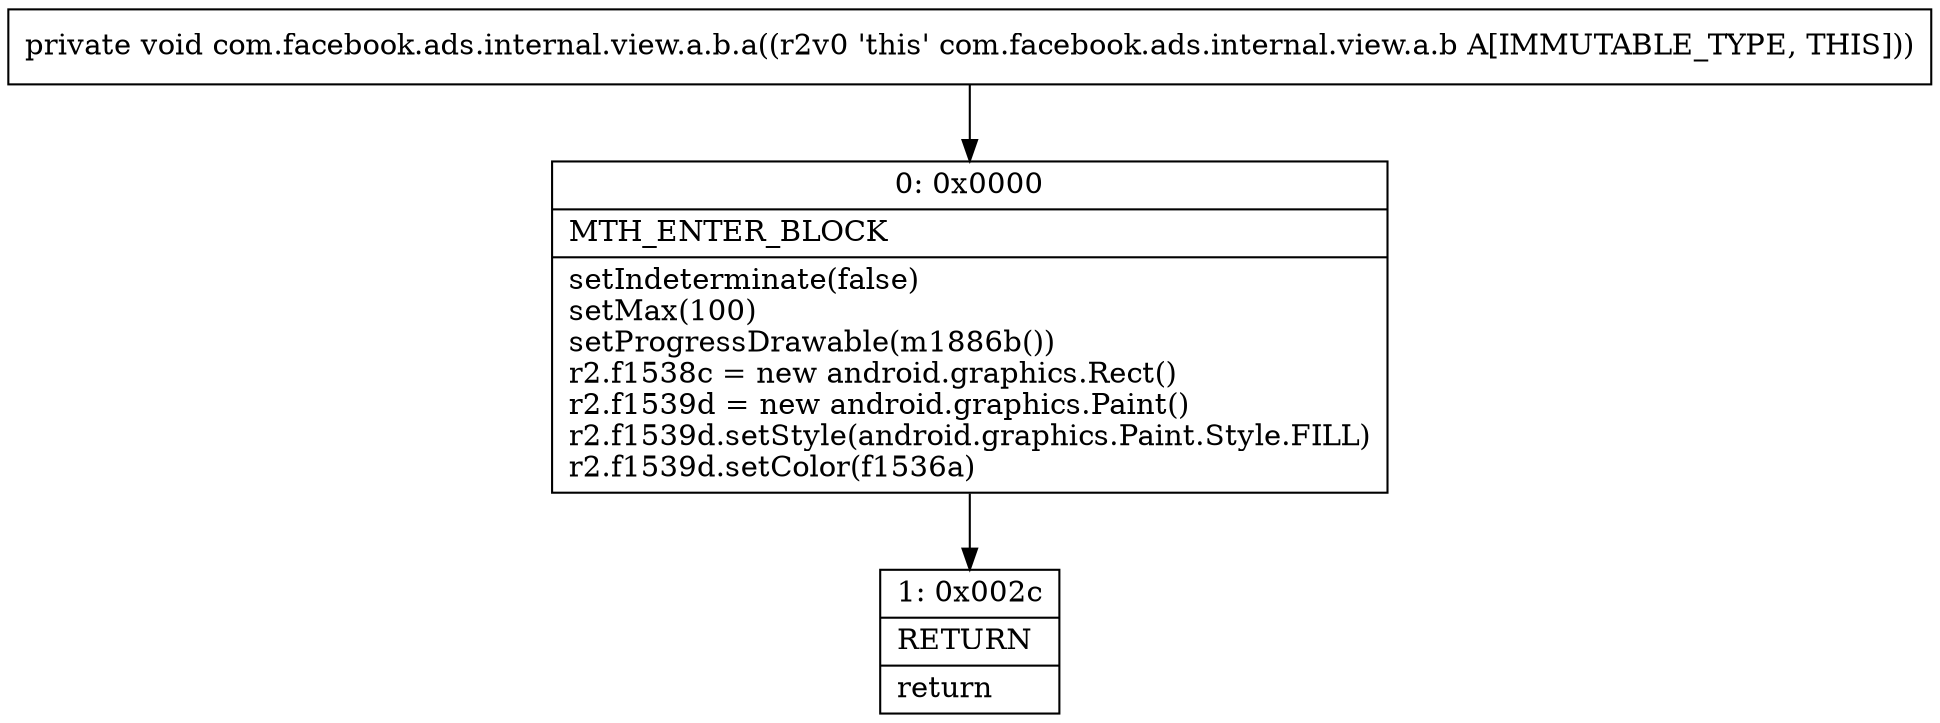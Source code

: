 digraph "CFG forcom.facebook.ads.internal.view.a.b.a()V" {
Node_0 [shape=record,label="{0\:\ 0x0000|MTH_ENTER_BLOCK\l|setIndeterminate(false)\lsetMax(100)\lsetProgressDrawable(m1886b())\lr2.f1538c = new android.graphics.Rect()\lr2.f1539d = new android.graphics.Paint()\lr2.f1539d.setStyle(android.graphics.Paint.Style.FILL)\lr2.f1539d.setColor(f1536a)\l}"];
Node_1 [shape=record,label="{1\:\ 0x002c|RETURN\l|return\l}"];
MethodNode[shape=record,label="{private void com.facebook.ads.internal.view.a.b.a((r2v0 'this' com.facebook.ads.internal.view.a.b A[IMMUTABLE_TYPE, THIS])) }"];
MethodNode -> Node_0;
Node_0 -> Node_1;
}

